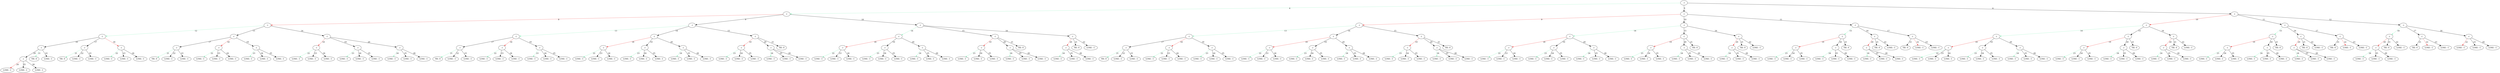 digraph G {
compound=true;
   node1 [label=":)"];
   node2 [label=":("];
   node3 [label=":)"];
   node4 [label=":("];
   node5 [label=":)"];
   node6 [label=":("];
   node7 [label="LOSE: -1"];
   node8 [label="LOSE: -1"];
   node9 [label="LOSE: -1"];
   node10 [label="TIE: 0"];
   node11 [label="LOSE: -1"];
   node12 [label=":)"];
   node13 [label="TIE: 0"];
   node14 [label="LOSE: -1"];
   node15 [label="LOSE: -1"];
   node16 [label=":)"];
   node17 [label="LOSE: -1"];
   node18 [label="LOSE: -1"];
   node19 [label="LOSE: -1"];
   node20 [label=":("];
   node21 [label=":)"];
   node22 [label="TIE: 0"];
   node23 [label="LOSE: -1"];
   node24 [label="LOSE: -1"];
   node25 [label=":)"];
   node26 [label="LOSE: -1"];
   node27 [label="LOSE: -1"];
   node28 [label="LOSE: -1"];
   node29 [label=":)"];
   node30 [label="LOSE: -1"];
   node31 [label="LOSE: -1"];
   node32 [label="LOSE: -1"];
   node33 [label=":("];
   node34 [label=":)"];
   node35 [label="LOSE: -1"];
   node36 [label="LOSE: -1"];
   node37 [label="LOSE: -1"];
   node38 [label=":)"];
   node39 [label="LOSE: -1"];
   node40 [label="LOSE: -1"];
   node41 [label="LOSE: -1"];
   node42 [label=":)"];
   node43 [label="LOSE: -1"];
   node44 [label="LOSE: -1"];
   node45 [label="LOSE: -1"];
   node46 [label=":)"];
   node47 [label=":("];
   node48 [label=":)"];
   node49 [label="TIE: 0"];
   node50 [label="LOSE: -1"];
   node51 [label="LOSE: -1"];
   node52 [label=":)"];
   node53 [label="LOSE: -1"];
   node54 [label="LOSE: -1"];
   node55 [label="LOSE: -1"];
   node56 [label=":)"];
   node57 [label="LOSE: -1"];
   node58 [label="LOSE: -1"];
   node59 [label="LOSE: -1"];
   node60 [label=":("];
   node61 [label=":)"];
   node62 [label="LOSE: -1"];
   node63 [label="LOSE: -1"];
   node64 [label="LOSE: -1"];
   node65 [label=":)"];
   node66 [label="LOSE: -1"];
   node67 [label="LOSE: -1"];
   node68 [label="LOSE: -1"];
   node69 [label=":)"];
   node70 [label="LOSE: -1"];
   node71 [label="LOSE: -1"];
   node72 [label="LOSE: -1"];
   node73 [label=":("];
   node74 [label=":)"];
   node75 [label="LOSE: -1"];
   node76 [label="LOSE: -1"];
   node77 [label="LOSE: -1"];
   node78 [label=":)"];
   node79 [label="LOSE: -1"];
   node80 [label="LOSE: -1"];
   node81 [label="LOSE: -1"];
   node82 [label="TIE: 0"];
   node83 [label=":)"];
   node84 [label=":("];
   node85 [label=":)"];
   node86 [label="LOSE: -1"];
   node87 [label="LOSE: -1"];
   node88 [label="LOSE: -1"];
   node89 [label=":)"];
   node90 [label="LOSE: -1"];
   node91 [label="LOSE: -1"];
   node92 [label="LOSE: -1"];
   node93 [label=":)"];
   node94 [label="LOSE: -1"];
   node95 [label="LOSE: -1"];
   node96 [label="LOSE: -1"];
   node97 [label=":("];
   node98 [label=":)"];
   node99 [label="LOSE: -1"];
   node100 [label="LOSE: -1"];
   node101 [label="LOSE: -1"];
   node102 [label=":)"];
   node103 [label="LOSE: -1"];
   node104 [label="LOSE: -1"];
   node105 [label="LOSE: -1"];
   node106 [label="TIE: 0"];
   node107 [label=":("];
   node108 [label=":)"];
   node109 [label="LOSE: -1"];
   node110 [label="LOSE: -1"];
   node111 [label="LOSE: -1"];
   node112 [label="TIE: 0"];
   node113 [label="LOSE: -1"];
   node114 [label=":("];
   node115 [label=":)"];
   node116 [label=":("];
   node117 [label=":)"];
   node118 [label="TIE: 0"];
   node119 [label="LOSE: -1"];
   node120 [label="LOSE: -1"];
   node121 [label=":)"];
   node122 [label="LOSE: -1"];
   node123 [label="LOSE: -1"];
   node124 [label="LOSE: -1"];
   node125 [label=":)"];
   node126 [label="LOSE: -1"];
   node127 [label="LOSE: -1"];
   node128 [label="LOSE: -1"];
   node129 [label=":("];
   node130 [label=":)"];
   node131 [label="LOSE: -1"];
   node132 [label="LOSE: -1"];
   node133 [label="LOSE: -1"];
   node134 [label=":)"];
   node135 [label="LOSE: -1"];
   node136 [label="LOSE: -1"];
   node137 [label="LOSE: -1"];
   node138 [label=":)"];
   node139 [label="LOSE: -1"];
   node140 [label="LOSE: -1"];
   node141 [label="LOSE: -1"];
   node142 [label=":("];
   node143 [label=":)"];
   node144 [label="LOSE: -1"];
   node145 [label="LOSE: -1"];
   node146 [label="LOSE: -1"];
   node147 [label=":)"];
   node148 [label="LOSE: -1"];
   node149 [label="LOSE: -1"];
   node150 [label="LOSE: -1"];
   node151 [label="TIE: 0"];
   node152 [label=":)"];
   node153 [label=":("];
   node154 [label=":)"];
   node155 [label="LOSE: -1"];
   node156 [label="LOSE: -1"];
   node157 [label="LOSE: -1"];
   node158 [label=":)"];
   node159 [label="LOSE: -1"];
   node160 [label="LOSE: -1"];
   node161 [label="LOSE: -1"];
   node162 [label=":)"];
   node163 [label="LOSE: -1"];
   node164 [label="LOSE: -1"];
   node165 [label="LOSE: -1"];
   node166 [label=":("];
   node167 [label=":)"];
   node168 [label="LOSE: -1"];
   node169 [label="LOSE: -1"];
   node170 [label="LOSE: -1"];
   node171 [label=":)"];
   node172 [label="LOSE: -1"];
   node173 [label="LOSE: -1"];
   node174 [label="LOSE: -1"];
   node175 [label="TIE: 0"];
   node176 [label=":("];
   node177 [label=":)"];
   node178 [label="LOSE: -1"];
   node179 [label="LOSE: -1"];
   node180 [label="LOSE: -1"];
   node181 [label="TIE: 0"];
   node182 [label="LOSE: -1"];
   node183 [label=":)"];
   node184 [label=":("];
   node185 [label=":)"];
   node186 [label="LOSE: -1"];
   node187 [label="LOSE: -1"];
   node188 [label="LOSE: -1"];
   node189 [label=":)"];
   node190 [label="LOSE: -1"];
   node191 [label="LOSE: -1"];
   node192 [label="LOSE: -1"];
   node193 [label="TIE: 0"];
   node194 [label=":("];
   node195 [label=":)"];
   node196 [label="LOSE: -1"];
   node197 [label="LOSE: -1"];
   node198 [label="LOSE: -1"];
   node199 [label="TIE: 0"];
   node200 [label="LOSE: -1"];
   node201 [label=":("];
   node202 [label="TIE: 0"];
   node203 [label="LOSE: -1"];
   node204 [label="LOSE: -1"];
   node205 [label=":("];
   node206 [label=":)"];
   node207 [label=":("];
   node208 [label=":)"];
   node209 [label="LOSE: -1"];
   node210 [label="LOSE: -1"];
   node211 [label="LOSE: -1"];
   node212 [label=":)"];
   node213 [label="LOSE: -1"];
   node214 [label="LOSE: -1"];
   node215 [label="LOSE: -1"];
   node216 [label=":)"];
   node217 [label="LOSE: -1"];
   node218 [label="LOSE: -1"];
   node219 [label="LOSE: -1"];
   node220 [label=":("];
   node221 [label=":)"];
   node222 [label="LOSE: -1"];
   node223 [label="LOSE: -1"];
   node224 [label="LOSE: -1"];
   node225 [label=":)"];
   node226 [label="LOSE: -1"];
   node227 [label="LOSE: -1"];
   node228 [label="LOSE: -1"];
   node229 [label="TIE: 0"];
   node230 [label=":("];
   node231 [label=":)"];
   node232 [label="LOSE: -1"];
   node233 [label="LOSE: -1"];
   node234 [label="LOSE: -1"];
   node235 [label="TIE: 0"];
   node236 [label="LOSE: -1"];
   node237 [label=":)"];
   node238 [label=":("];
   node239 [label=":)"];
   node240 [label="LOSE: -1"];
   node241 [label="LOSE: -1"];
   node242 [label="LOSE: -1"];
   node243 [label=":)"];
   node244 [label="LOSE: -1"];
   node245 [label="LOSE: -1"];
   node246 [label="LOSE: -1"];
   node247 [label="TIE: 0"];
   node248 [label=":("];
   node249 [label=":)"];
   node250 [label="LOSE: -1"];
   node251 [label="LOSE: -1"];
   node252 [label="LOSE: -1"];
   node253 [label="TIE: 0"];
   node254 [label="LOSE: -1"];
   node255 [label=":("];
   node256 [label="TIE: 0"];
   node257 [label="LOSE: -1"];
   node258 [label="LOSE: -1"];
   node259 [label=":)"];
   node260 [label=":("];
   node261 [label=":)"];
   node262 [label="LOSE: -1"];
   node263 [label="LOSE: -1"];
   node264 [label="LOSE: -1"];
   node265 [label="TIE: 0"];
   node266 [label="LOSE: -1"];
   node267 [label=":("];
   node268 [label="TIE: 0"];
   node269 [label="LOSE: -1"];
   node270 [label="LOSE: -1"];
   node271 [label=":("];
   node272 [label="LOSE: -1"];
   node273 [label="LOSE: -1"];
   node274 [label="LOSE: -1"];
node1->node2 [label="4",color="#7befb2"];
node1->node114 [label="5"];
node1->node205 [label="6"];
node2->node3 [label="8",color="#f03434"];
node2->node46 [label="9"];
node2->node83 [label="10"];
node3->node4 [label="12",color="#7befb2"];
node3->node20 [label="13"];
node3->node33 [label="14"];
node4->node5 [label="16"];
node4->node12 [label="17"];
node4->node16 [label="18",color="#f03434"];
node5->node6 [label="20"];
node5->node10 [label="21",color="#7befb2"];
node5->node11 [label="22"];
node6->node7 [label="24",color="#f03434"];
node6->node8 [label="25"];
node6->node9 [label="26"];
node12->node13 [label="21",color="#7befb2"];
node12->node14 [label="22"];
node12->node15 [label="23"];
node16->node17 [label="22",color="#7befb2"];
node16->node18 [label="23"];
node16->node19 [label="24"];
node20->node21 [label="17"];
node20->node25 [label="18",color="#f03434"];
node20->node29 [label="19"];
node21->node22 [label="21",color="#7befb2"];
node21->node23 [label="22"];
node21->node24 [label="23"];
node25->node26 [label="22",color="#7befb2"];
node25->node27 [label="23"];
node25->node28 [label="24"];
node29->node30 [label="23",color="#7befb2"];
node29->node31 [label="24"];
node29->node32 [label="25"];
node33->node34 [label="18",color="#f03434"];
node33->node38 [label="19"];
node33->node42 [label="20"];
node34->node35 [label="22",color="#7befb2"];
node34->node36 [label="23"];
node34->node37 [label="24"];
node38->node39 [label="23",color="#7befb2"];
node38->node40 [label="24"];
node38->node41 [label="25"];
node42->node43 [label="24",color="#7befb2"];
node42->node44 [label="25"];
node42->node45 [label="26"];
node46->node47 [label="13",color="#7befb2"];
node46->node60 [label="14"];
node46->node73 [label="15"];
node47->node48 [label="17"];
node47->node52 [label="18",color="#f03434"];
node47->node56 [label="19"];
node48->node49 [label="21",color="#7befb2"];
node48->node50 [label="22"];
node48->node51 [label="23"];
node52->node53 [label="22",color="#7befb2"];
node52->node54 [label="23"];
node52->node55 [label="24"];
node56->node57 [label="23",color="#7befb2"];
node56->node58 [label="24"];
node56->node59 [label="25"];
node60->node61 [label="18",color="#f03434"];
node60->node65 [label="19"];
node60->node69 [label="20"];
node61->node62 [label="22",color="#7befb2"];
node61->node63 [label="23"];
node61->node64 [label="24"];
node65->node66 [label="23",color="#7befb2"];
node65->node67 [label="24"];
node65->node68 [label="25"];
node69->node70 [label="24",color="#7befb2"];
node69->node71 [label="25"];
node69->node72 [label="26"];
node73->node74 [label="19",color="#f03434"];
node73->node78 [label="20"];
node73->node82 [label="21"];
node74->node75 [label="23",color="#7befb2"];
node74->node76 [label="24"];
node74->node77 [label="25"];
node78->node79 [label="24",color="#7befb2"];
node78->node80 [label="25"];
node78->node81 [label="26"];
node83->node84 [label="14",color="#7befb2"];
node83->node97 [label="15"];
node83->node107 [label="16"];
node84->node85 [label="18",color="#f03434"];
node84->node89 [label="19"];
node84->node93 [label="20"];
node85->node86 [label="22",color="#7befb2"];
node85->node87 [label="23"];
node85->node88 [label="24"];
node89->node90 [label="23",color="#7befb2"];
node89->node91 [label="24"];
node89->node92 [label="25"];
node93->node94 [label="24",color="#7befb2"];
node93->node95 [label="25"];
node93->node96 [label="26"];
node97->node98 [label="19",color="#f03434"];
node97->node102 [label="20"];
node97->node106 [label="21"];
node98->node99 [label="23",color="#7befb2"];
node98->node100 [label="24"];
node98->node101 [label="25"];
node102->node103 [label="24",color="#7befb2"];
node102->node104 [label="25"];
node102->node105 [label="26"];
node107->node108 [label="20",color="#f03434"];
node107->node112 [label="21"];
node107->node113 [label="22"];
node108->node109 [label="24",color="#7befb2"];
node108->node110 [label="25"];
node108->node111 [label="26"];
node114->node115 [label="9",color="#f03434"];
node114->node152 [label="10"];
node114->node183 [label="11"];
node115->node116 [label="13",color="#7befb2"];
node115->node129 [label="14"];
node115->node142 [label="15"];
node116->node117 [label="17"];
node116->node121 [label="18",color="#f03434"];
node116->node125 [label="19"];
node117->node118 [label="21",color="#7befb2"];
node117->node119 [label="22"];
node117->node120 [label="23"];
node121->node122 [label="22",color="#7befb2"];
node121->node123 [label="23"];
node121->node124 [label="24"];
node125->node126 [label="23",color="#7befb2"];
node125->node127 [label="24"];
node125->node128 [label="25"];
node129->node130 [label="18",color="#f03434"];
node129->node134 [label="19"];
node129->node138 [label="20"];
node130->node131 [label="22",color="#7befb2"];
node130->node132 [label="23"];
node130->node133 [label="24"];
node134->node135 [label="23",color="#7befb2"];
node134->node136 [label="24"];
node134->node137 [label="25"];
node138->node139 [label="24",color="#7befb2"];
node138->node140 [label="25"];
node138->node141 [label="26"];
node142->node143 [label="19",color="#f03434"];
node142->node147 [label="20"];
node142->node151 [label="21"];
node143->node144 [label="23",color="#7befb2"];
node143->node145 [label="24"];
node143->node146 [label="25"];
node147->node148 [label="24",color="#7befb2"];
node147->node149 [label="25"];
node147->node150 [label="26"];
node152->node153 [label="14",color="#7befb2"];
node152->node166 [label="15"];
node152->node176 [label="16"];
node153->node154 [label="18",color="#f03434"];
node153->node158 [label="19"];
node153->node162 [label="20"];
node154->node155 [label="22",color="#7befb2"];
node154->node156 [label="23"];
node154->node157 [label="24"];
node158->node159 [label="23",color="#7befb2"];
node158->node160 [label="24"];
node158->node161 [label="25"];
node162->node163 [label="24",color="#7befb2"];
node162->node164 [label="25"];
node162->node165 [label="26"];
node166->node167 [label="19",color="#f03434"];
node166->node171 [label="20"];
node166->node175 [label="21"];
node167->node168 [label="23",color="#7befb2"];
node167->node169 [label="24"];
node167->node170 [label="25"];
node171->node172 [label="24",color="#7befb2"];
node171->node173 [label="25"];
node171->node174 [label="26"];
node176->node177 [label="20",color="#f03434"];
node176->node181 [label="21"];
node176->node182 [label="22"];
node177->node178 [label="24",color="#7befb2"];
node177->node179 [label="25"];
node177->node180 [label="26"];
node183->node184 [label="15",color="#7befb2"];
node183->node194 [label="16"];
node183->node201 [label="17"];
node184->node185 [label="19",color="#f03434"];
node184->node189 [label="20"];
node184->node193 [label="21"];
node185->node186 [label="23",color="#7befb2"];
node185->node187 [label="24"];
node185->node188 [label="25"];
node189->node190 [label="24",color="#7befb2"];
node189->node191 [label="25"];
node189->node192 [label="26"];
node194->node195 [label="20",color="#f03434"];
node194->node199 [label="21"];
node194->node200 [label="22"];
node195->node196 [label="24",color="#7befb2"];
node195->node197 [label="25"];
node195->node198 [label="26"];
node201->node202 [label="21"];
node201->node203 [label="22",color="#f03434"];
node201->node204 [label="23"];
node205->node206 [label="10",color="#f03434"];
node205->node237 [label="11"];
node205->node259 [label="12"];
node206->node207 [label="14",color="#7befb2"];
node206->node220 [label="15"];
node206->node230 [label="16"];
node207->node208 [label="18",color="#f03434"];
node207->node212 [label="19"];
node207->node216 [label="20"];
node208->node209 [label="22",color="#7befb2"];
node208->node210 [label="23"];
node208->node211 [label="24"];
node212->node213 [label="23",color="#7befb2"];
node212->node214 [label="24"];
node212->node215 [label="25"];
node216->node217 [label="24",color="#7befb2"];
node216->node218 [label="25"];
node216->node219 [label="26"];
node220->node221 [label="19",color="#f03434"];
node220->node225 [label="20"];
node220->node229 [label="21"];
node221->node222 [label="23",color="#7befb2"];
node221->node223 [label="24"];
node221->node224 [label="25"];
node225->node226 [label="24",color="#7befb2"];
node225->node227 [label="25"];
node225->node228 [label="26"];
node230->node231 [label="20",color="#f03434"];
node230->node235 [label="21"];
node230->node236 [label="22"];
node231->node232 [label="24",color="#7befb2"];
node231->node233 [label="25"];
node231->node234 [label="26"];
node237->node238 [label="15",color="#7befb2"];
node237->node248 [label="16"];
node237->node255 [label="17"];
node238->node239 [label="19",color="#f03434"];
node238->node243 [label="20"];
node238->node247 [label="21"];
node239->node240 [label="23",color="#7befb2"];
node239->node241 [label="24"];
node239->node242 [label="25"];
node243->node244 [label="24",color="#7befb2"];
node243->node245 [label="25"];
node243->node246 [label="26"];
node248->node249 [label="20",color="#f03434"];
node248->node253 [label="21"];
node248->node254 [label="22"];
node249->node250 [label="24",color="#7befb2"];
node249->node251 [label="25"];
node249->node252 [label="26"];
node255->node256 [label="21"];
node255->node257 [label="22",color="#f03434"];
node255->node258 [label="23"];
node259->node260 [label="16",color="#7befb2"];
node259->node267 [label="17"];
node259->node271 [label="18"];
node260->node261 [label="20",color="#f03434"];
node260->node265 [label="21"];
node260->node266 [label="22"];
node261->node262 [label="24",color="#7befb2"];
node261->node263 [label="25"];
node261->node264 [label="26"];
node267->node268 [label="21"];
node267->node269 [label="22",color="#f03434"];
node267->node270 [label="23"];
node271->node272 [label="22",color="#f03434"];
node271->node273 [label="23"];
node271->node274 [label="24"];
}